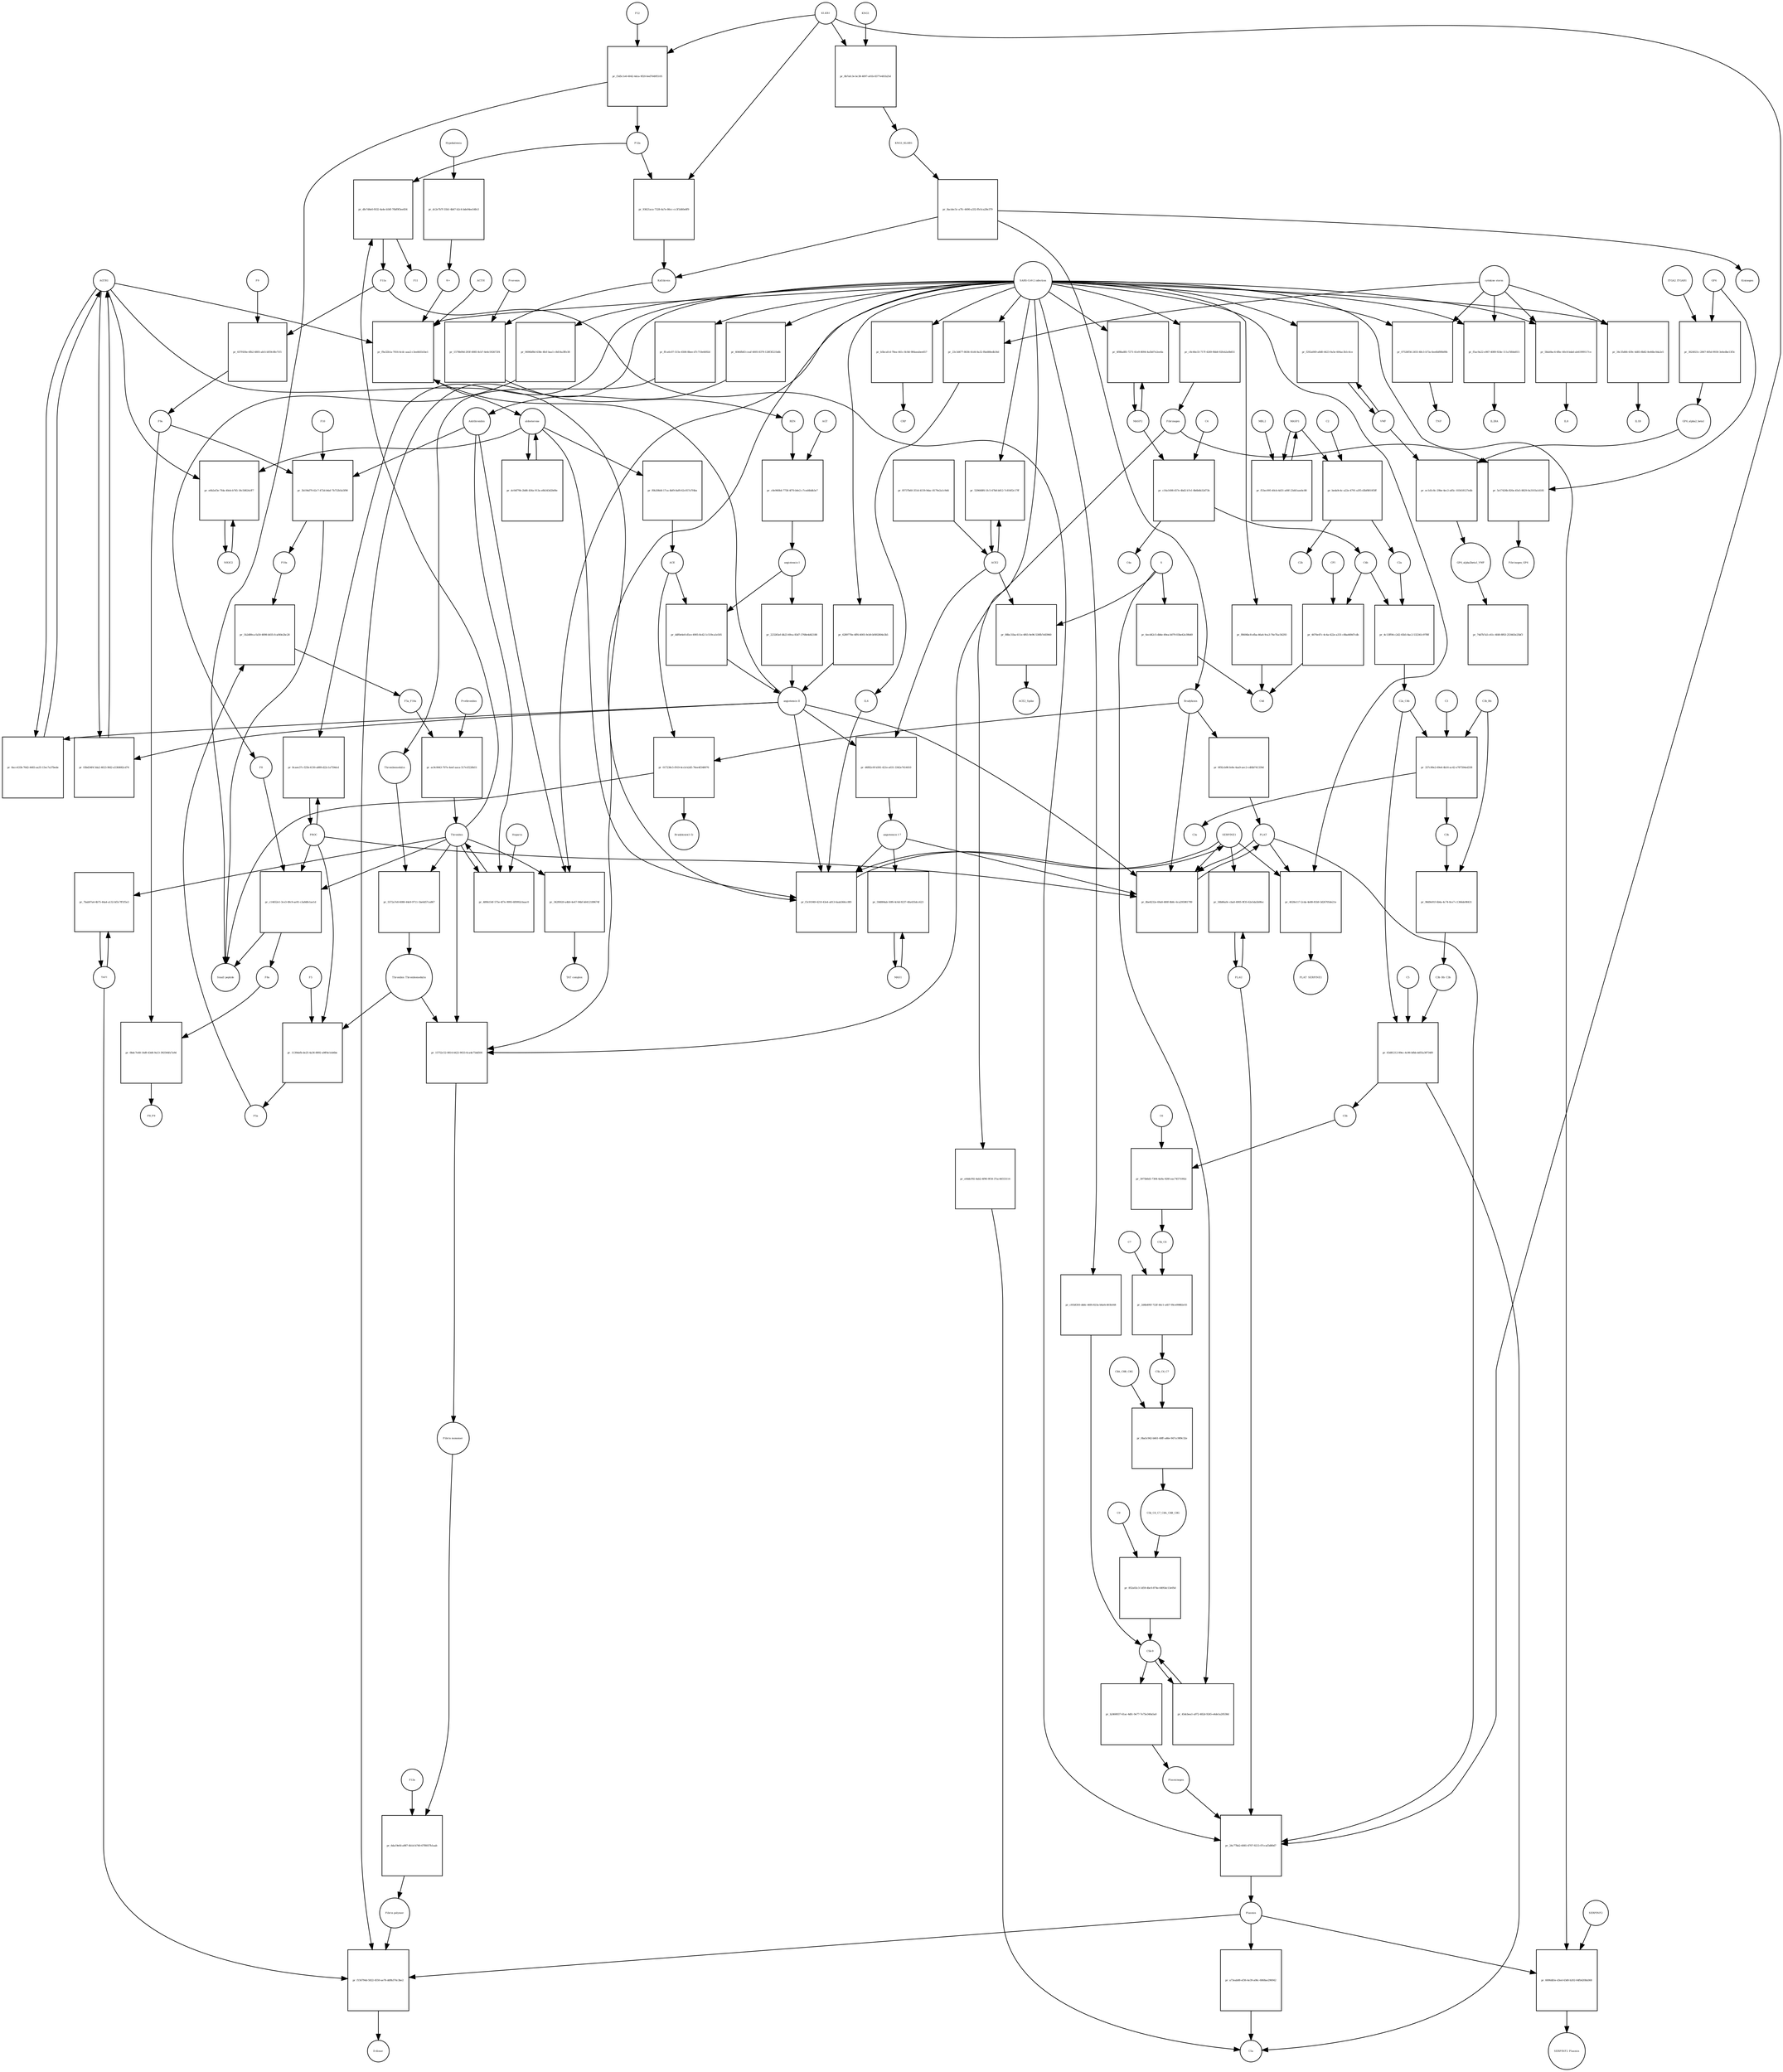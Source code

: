 strict digraph  {
F8 [annotation="urn_miriam_hgnc_3546|urn_miriam_taxonomy_9606", bipartite=0, cls=macromolecule, fontsize=4, label=F8, shape=circle];
"pr_c14652e1-3ce3-49c9-ae91-c3a8dfe1ae1d" [annotation="", bipartite=1, cls=process, fontsize=4, label="pr_c14652e1-3ce3-49c9-ae91-c3a8dfe1ae1d", shape=square];
"Small peptide" [annotation=urn_miriam_mesh_D010446, bipartite=0, cls=macromolecule, fontsize=4, label="Small peptide", shape=circle];
F8a [annotation="urn_miriam_hgnc.symbol_F8|urn_miriam_mesh_D015944|urn_miriam_taxonomy_9606", bipartite=0, cls=macromolecule, fontsize=4, label=F8a, shape=circle];
Thrombin [annotation="urn_miriam_hgnc_3535|urn_miriam_taxonomy_9606", bipartite=0, cls=macromolecule, fontsize=4, label=Thrombin, shape=circle];
PROC [annotation="urn_miriam_hgnc_9451|urn_miriam_taxonomy_9606", bipartite=0, cls=macromolecule, fontsize=4, label=PROC, shape=circle];
AGTR1 [annotation=urn_miriam_hgnc_336, bipartite=0, cls=macromolecule, fontsize=4, label=AGTR1, shape=circle];
"pr_8acc433b-70d2-4483-aa35-15ec7a37bede" [annotation="", bipartite=1, cls=process, fontsize=4, label="pr_8acc433b-70d2-4483-aa35-15ec7a37bede", shape=square];
"angiotensin II" [annotation="urn_miriam_obo.chebi_CHEBI%3A2718|urn_miriam_taxonomy_9606", bipartite=0, cls="simple chemical", fontsize=4, label="angiotensin II", shape=circle];
NR3C2 [annotation="", bipartite=0, cls=macromolecule, fontsize=4, label=NR3C2, shape=circle];
"pr_e6b2af3e-7fda-40eb-b745-18c50824cff7" [annotation="", bipartite=1, cls=process, fontsize=4, label="pr_e6b2af3e-7fda-40eb-b745-18c50824cff7", shape=square];
aldosterone [annotation="urn_miriam_obo.chebi_CHEBI%3A27584", bipartite=0, cls="simple chemical", fontsize=4, label=aldosterone, shape=circle];
"pr_dc04f79b-2b88-436a-913a-e8b343d2b08e" [annotation="", bipartite=1, cls=process, fontsize=4, label="pr_dc04f79b-2b88-436a-913a-e8b343d2b08e", shape=square];
SERPINE1 [annotation="", bipartite=0, cls=macromolecule, fontsize=4, label=SERPINE1, shape=circle];
"pr_f3c91949-4210-43e4-a813-6aab366cc8f0" [annotation="", bipartite=1, cls=process, fontsize=4, label="pr_f3c91949-4210-43e4-a813-6aab366cc8f0", shape=square];
"angiotensin I-7" [annotation="urn_miriam_obo.chebi_CHEBI%3A55438|urn_miriam_taxonomy_9606", bipartite=0, cls="simple chemical", fontsize=4, label="angiotensin I-7", shape=circle];
IL6 [annotation="urn_miriam_hgnc_6018|urn_miriam_taxonomy_9606", bipartite=0, cls=macromolecule, fontsize=4, label=IL6, shape=circle];
"pr_f9a32b1a-7016-4cdc-aaa2-c3ee8d1b1be1" [annotation="", bipartite=1, cls=process, fontsize=4, label="pr_f9a32b1a-7016-4cdc-aaa2-c3ee8d1b1be1", shape=square];
"SARS-CoV-2 infection" [annotation="urn_miriam_taxonomy_2697049|urn_miriam_mesh_D012327", bipartite=0, cls=phenotype, fontsize=4, label="SARS-CoV-2 infection", shape=circle];
"K+" [annotation="urn_miriam_obo.chebi_CHEBI%3A29103", bipartite=0, cls="simple chemical", fontsize=4, label="K+", shape=circle];
ACTH [annotation=urn_miriam_hgnc_9201, bipartite=0, cls="simple chemical", fontsize=4, label=ACTH, shape=circle];
"pr_6289770e-4ff6-4005-9cb9-bf492804e3b5" [annotation="", bipartite=1, cls=process, fontsize=4, label="pr_6289770e-4ff6-4005-9cb9-bf492804e3b5", shape=square];
Bradykinin [annotation="urn_miriam_obo.chebi_CHEBI%3A3165|urn_miriam_taxonomy_9606", bipartite=0, cls=macromolecule, fontsize=4, label=Bradykinin, shape=circle];
"pr_017238c5-f919-4ccb-b2d5-76ee4f348076" [annotation="", bipartite=1, cls=process, fontsize=4, label="pr_017238c5-f919-4ccb-b2d5-76ee4f348076", shape=square];
"Bradykinin(1-5)" [annotation="urn_miriam_mesh_C079000|urn_miriam_taxonomy_9606", bipartite=0, cls=macromolecule, fontsize=4, label="Bradykinin(1-5)", shape=circle];
ACE [annotation="urn_miriam_hgnc_2707|urn_miriam_taxonomy_9606", bipartite=0, cls=macromolecule, fontsize=4, label=ACE, shape=circle];
"pr_0f92cb98-fe8e-4aa9-aec2-cdfdb741339d" [annotation="", bipartite=1, cls=process, fontsize=4, label="pr_0f92cb98-fe8e-4aa9-aec2-cdfdb741339d", shape=square];
PLAT [annotation="urn_miriam_hgnc_9051|urn_miriam_taxonomy_9606", bipartite=0, cls=macromolecule, fontsize=4, label=PLAT, shape=circle];
"pr_03bd34f4-5da2-4023-9fd2-a53fd682cd74" [annotation="", bipartite=1, cls=process, fontsize=4, label="pr_03bd34f4-5da2-4023-9fd2-a53fd682cd74", shape=square];
MAS1 [annotation="", bipartite=0, cls=macromolecule, fontsize=4, label=MAS1, shape=circle];
"pr_59d884ab-50f6-4c6d-9237-40a435dcc623" [annotation="", bipartite=1, cls=process, fontsize=4, label="pr_59d884ab-50f6-4c6d-9237-40a435dcc623", shape=square];
Fibrinogen [annotation="urn_miriam_pubmed_19296670|urn_miriam_obo.go_GO%3A0005577|urn_miriam_hgnc_3661|urn_miriam_hgnc_3662|urn_miriam_hgnc_3694|urn_miriam_taxonomy_9606", bipartite=0, cls=complex, fontsize=4, label=Fibrinogen, shape=circle];
"pr_5e17426b-820a-45e5-8829-0a3103a1d181" [annotation="", bipartite=1, cls=process, fontsize=4, label="pr_5e17426b-820a-45e5-8829-0a3103a1d181", shape=square];
GP6 [annotation="urn_miriam_hgnc_HGNC%3A14388|urn_miriam_taxonomy_9606", bipartite=0, cls=macromolecule, fontsize=4, label=GP6, shape=circle];
Fibrinogen_GP6 [annotation="urn_miriam_pubmed_19296670|urn_miriam_obo.go_GO%3A0005577|urn_miriam_hgnc_HGNC%3A14388|urn_miriam_taxonomy_9606", bipartite=0, cls=complex, fontsize=4, label=Fibrinogen_GP6, shape=circle];
GP6_alpha2_beta1 [annotation="urn_miriam_pubmed_25051961|urn_miriam_taxonomy_10090|urn_miriam_hgnc_14338|urn_miriam_hgnc_6137|urn_miriam_hgnc_6153", bipartite=0, cls=complex, fontsize=4, label=GP6_alpha2_beta1, shape=circle];
"pr_ec1d1c8c-29be-4ec2-a85c-103418127edb" [annotation="", bipartite=1, cls=process, fontsize=4, label="pr_ec1d1c8c-29be-4ec2-a85c-103418127edb", shape=square];
VWF [annotation="urn_miriam_hgnc_12726|urn_miriam_taxonomy_9606", bipartite=0, cls=macromolecule, fontsize=4, label=VWF, shape=circle];
GP6_alpha2beta1_VWF [annotation="urn_miriam_pubmed_25051961|urn_miriam_taxonomy_10090|urn_miriam_hgnc_14338|urn_miriam_hgnc_6137|urn_miriam_hgnc_6153|urn_miriam_hgnc_12726", bipartite=0, cls=complex, fontsize=4, label=GP6_alpha2beta1_VWF, shape=circle];
"pr_3624021c-2847-405d-9930-3e6edbe13f3c" [annotation="", bipartite=1, cls=process, fontsize=4, label="pr_3624021c-2847-405d-9930-3e6edbe13f3c", shape=square];
ITGA2_ITGAB1 [annotation="urn_miriam_intact_EBI-16428357|urn_miriam_hgnc_6137|urn_miriam_hgnc_6153|urn_miriam_taxonomy_9606", bipartite=0, cls=complex, fontsize=4, label=ITGA2_ITGAB1, shape=circle];
"pr_74d7b7a5-c61c-4fd0-8f63-253463e25bf3" [annotation="", bipartite=1, cls="omitted process", fontsize=4, label="pr_74d7b7a5-c61c-4fd0-8f63-253463e25bf3", shape=square];
"Fibrin polymer" [annotation="urn_miriam_mesh_C465961|urn_miriam_taxonomy_9606", bipartite=0, cls=macromolecule, fontsize=4, label="Fibrin polymer", shape=circle];
"pr_f156794d-5822-4550-ae76-dd9b374c3be2" [annotation="", bipartite=1, cls=process, fontsize=4, label="pr_f156794d-5822-4550-ae76-dd9b374c3be2", shape=square];
"D-dimer" [annotation="urn_miriam_pubmed_19008457|urn_miriam_mesh_C036309|urn_miriam_taxonomy_9606", bipartite=0, cls=macromolecule, fontsize=4, label="D-dimer", shape=circle];
Plasmin [annotation="urn_miriam_hgnc.symbol_PLG|urn_miriam_mesh_D005341|urn_miriam_brenda_3.4.21.7|urn_miriam_taxonomy_9606", bipartite=0, cls=macromolecule, fontsize=4, label=Plasmin, shape=circle];
TAFI [annotation="urn_miriam_hgnc_1546|urn_miriam_taxonomy_9606", bipartite=0, cls=macromolecule, fontsize=4, label=TAFI, shape=circle];
"Fibrin monomer" [annotation="urn_miriam_mesh_C011468|urn_miriam_taxonomy_9606", bipartite=0, cls=macromolecule, fontsize=4, label="Fibrin monomer", shape=circle];
"pr_6da19efd-a987-4b1d-b740-67f8057b1aab" [annotation="", bipartite=1, cls=process, fontsize=4, label="pr_6da19efd-a987-4b1d-b740-67f8057b1aab", shape=square];
F13a [annotation="urn_miriam_hgnc.symbol_F13|urn_miriam_mesh_D026122|urn_miriam_brenda_2.3.2.13|urn_miriam_taxonomy_9606", bipartite=0, cls=macromolecule, fontsize=4, label=F13a, shape=circle];
"pr_07526f56-2455-48c3-b73a-6ee6bf89b09b" [annotation="", bipartite=1, cls=process, fontsize=4, label="pr_07526f56-2455-48c3-b73a-6ee6bf89b09b", shape=square];
TNF [annotation="urn_miriam_hgnc_11892|urn_miriam_taxonomy_9606", bipartite=0, cls=macromolecule, fontsize=4, label=TNF, shape=circle];
"cytokine storm" [annotation="urn_miriam_pubmed_2504360|urn_miriam_taxonomy_9606", bipartite=0, cls=phenotype, fontsize=4, label="cytokine storm", shape=circle];
"pr_a73eab88-ef36-4e39-a06c-6868ae296942" [annotation="", bipartite=1, cls=process, fontsize=4, label="pr_a73eab88-ef36-4e39-a06c-6868ae296942", shape=square];
C5a [annotation="urn_miriam_hgnc.symbol_C5|urn_miriam_mesh_D015936|urn_miriam_taxonomy_9606", bipartite=0, cls=macromolecule, fontsize=4, label=C5a, shape=circle];
"pr_b2460037-61ac-4dfc-9e77-7e75e340a5a0" [annotation="", bipartite=1, cls=process, fontsize=4, label="pr_b2460037-61ac-4dfc-9e77-7e75e340a5a0", shape=square];
Plasminogen [annotation="urn_miriam_hgnc_9071|urn_miriam_taxonomy_9606", bipartite=0, cls=macromolecule, fontsize=4, label=Plasminogen, shape=circle];
"C5b-9" [annotation="urn_miriam_obo.go_GO%3A0005579|urn_miriam_mesh_D015938|urn_miriam_mesh_D050776|urn_miriam_hgnc_1339|urn_miriam_hgnc_1346|urn_miriam_hgnc_1352|urn_miriam_hgnc_1353|urn_miriam_hgnc_1354|urn_miriam_hgnc_1358|urn_miriam_taxonomy_9606", bipartite=0, cls=complex, fontsize=4, label="C5b-9", shape=circle];
C2 [annotation="urn_miriam_hgnc_1248|urn_miriam_taxonomy_9606", bipartite=0, cls=macromolecule, fontsize=4, label=C2, shape=circle];
"pr_beda9c4c-a22e-4791-a3f5-d3bf8810f3ff" [annotation="", bipartite=1, cls=process, fontsize=4, label="pr_beda9c4c-a22e-4791-a3f5-d3bf8810f3ff", shape=square];
C2a [annotation="urn_miriam_hgnc.symbol_C2|urn_miriam_mesh_D050678|urn_miriam_taxonomy_9606", bipartite=0, cls=macromolecule, fontsize=4, label=C2a, shape=circle];
C2b [annotation="urn_miriam_hgnc.symbol_C2|urn_miriam_mesh_D050679|urn_miriam_taxonomy_9606", bipartite=0, cls=macromolecule, fontsize=4, label=C2b, shape=circle];
MASP1 [annotation="urn_miriam_hgnc_6901|urn_miriam_taxonomy_9606", bipartite=0, cls=macromolecule, fontsize=4, label=MASP1, shape=circle];
"pr_f5ac9a22-e967-4089-924e-111a7d0de815" [annotation="", bipartite=1, cls=process, fontsize=4, label="pr_f5ac9a22-e967-4089-924e-111a7d0de815", shape=square];
IL2RA [annotation="urn_miriam_hgnc_6008|urn_miriam_taxonomy_9606", bipartite=0, cls=macromolecule, fontsize=4, label=IL2RA, shape=circle];
"pr_58ab9ac4-6fbc-40c8-bda6-ab41999117ce" [annotation="", bipartite=1, cls=process, fontsize=4, label="pr_58ab9ac4-6fbc-40c8-bda6-ab41999117ce", shape=square];
IL8 [annotation="urn_miriam_hgnc_6025|urn_miriam_taxonomy_9606", bipartite=0, cls=macromolecule, fontsize=4, label=IL8, shape=circle];
"pr_e0ddcf92-4ab2-4f96-9f18-37ac44553114" [annotation="", bipartite=1, cls=process, fontsize=4, label="pr_e0ddcf92-4ab2-4f96-9f18-37ac44553114", shape=square];
"pr_23c3d477-8636-41d4-8a32-f8a688edb34d" [annotation="", bipartite=1, cls=process, fontsize=4, label="pr_23c3d477-8636-41d4-8a32-f8a688edb34d", shape=square];
"pr_34c35d66-439c-4d83-8b82-8e46bc0da2e5" [annotation="", bipartite=1, cls=process, fontsize=4, label="pr_34c35d66-439c-4d83-8b82-8e46bc0da2e5", shape=square];
IL1B [annotation="urn_miriam_hgnc_5992|urn_miriam_taxonomy_9606", bipartite=0, cls=macromolecule, fontsize=4, label=IL1B, shape=circle];
Prorenin [annotation="urn_miriam_hgnc_9958|urn_miriam_taxonomy_9606", bipartite=0, cls=macromolecule, fontsize=4, label=Prorenin, shape=circle];
"pr_1579b09d-293f-4985-8cb7-4e6c592672f4" [annotation="", bipartite=1, cls=process, fontsize=4, label="pr_1579b09d-293f-4985-8cb7-4e6c592672f4", shape=square];
REN [annotation="urn_miriam_hgnc.symbol_REN|urn_miriam_taxonomy_9606", bipartite=0, cls=macromolecule, fontsize=4, label=REN, shape=circle];
Kallikrein [annotation="urn_miriam_hgnc.symbol_KLKB1|urn_miriam_mesh_D020842|urn_miriam_brenda_3.4.21.34|urn_miriam_taxonomy_9606", bipartite=0, cls=macromolecule, fontsize=4, label=Kallikrein, shape=circle];
KLKB1 [annotation="urn_miriam_hgnc_6371|urn_miriam_taxonomy_9606", bipartite=0, cls=macromolecule, fontsize=4, label=KLKB1, shape=circle];
"pr_93621aca-7328-4a7e-86cc-cc3f1d60e8f9" [annotation="", bipartite=1, cls=process, fontsize=4, label="pr_93621aca-7328-4a7e-86cc-cc3f1d60e8f9", shape=square];
F12a [annotation="urn_miriam_hgnc.symbol_F12|urn_miriam_mesh_D015956|urn_miriam_brenda_3.4.21.38|urn_miriam_taxonomy_9606", bipartite=0, cls=macromolecule, fontsize=4, label=F12a, shape=circle];
"pr_ffca6c07-515e-4506-8bee-d7c710e6692d" [annotation="", bipartite=1, cls=process, fontsize=4, label="pr_ffca6c07-515e-4506-8bee-d7c710e6692d", shape=square];
Thrombomodulin [annotation="urn_miriam_hgnc_11784|urn_miriam_taxonomy_9606", bipartite=0, cls=macromolecule, fontsize=4, label=Thrombomodulin, shape=circle];
"pr_6696db5e-d3ed-43d0-b202-64fb420bb368" [annotation="", bipartite=1, cls=process, fontsize=4, label="pr_6696db5e-d3ed-43d0-b202-64fb420bb368", shape=square];
SERPINF2 [annotation="urn_miriam_hgnc_9075|urn_miriam_taxonomy_9606", bipartite=0, cls=macromolecule, fontsize=4, label=SERPINF2, shape=circle];
SERPINF2_Plasmin [annotation="urn_miriam_pubmed_2437112|urn_miriam_biogrid_314240|urn_miriam_hgnc_9075|urn_miriam_mesh_D005341|urn_miriam_taxonomy_9606", bipartite=0, cls=complex, fontsize=4, label=SERPINF2_Plasmin, shape=circle];
"pr_f8606bc8-efba-46a4-9ca3-76e7fac56293" [annotation="", bipartite=1, cls=process, fontsize=4, label="pr_f8606bc8-efba-46a4-9ca3-76e7fac56293", shape=square];
C4d [annotation="urn_miriam_hgnc.symbol_C4b|urn_miriam_mesh_C032261|urn_miriam_taxonomy_9606", bipartite=0, cls=macromolecule, fontsize=4, label=C4d, shape=circle];
"pr_c81bf203-dddc-46f4-823a-b6a0c403b168" [annotation="", bipartite=1, cls=process, fontsize=4, label="pr_c81bf203-dddc-46f4-823a-b6a0c403b168", shape=square];
"pr_8caee37c-f25b-4150-a889-d22c1a759dcd" [annotation="", bipartite=1, cls=process, fontsize=4, label="pr_8caee37c-f25b-4150-a889-d22c1a759dcd", shape=square];
"pr_f292a069-a8d0-4423-9a5e-604ac3b1c4ce" [annotation="", bipartite=1, cls=process, fontsize=4, label="pr_f292a069-a8d0-4423-9a5e-604ac3b1c4ce", shape=square];
"pr_b5bcafcd-78ea-441c-8c8d-984aeabee657" [annotation="", bipartite=1, cls=process, fontsize=4, label="pr_b5bcafcd-78ea-441c-8c8d-984aeabee657", shape=square];
CRP [annotation="urn_miriam_hgnc_2367|urn_miriam_taxonomy_9606", bipartite=0, cls=macromolecule, fontsize=4, label=CRP, shape=circle];
"pr_45dcbea1-a972-482d-9245-e4de1a20538d" [annotation="", bipartite=1, cls=process, fontsize=4, label="pr_45dcbea1-a972-482d-9245-e4de1a20538d", shape=square];
S [annotation="urn_miriam_uniprot_P0DTC2|urn_miriam_uniprot_P59594|urn_miriam_taxonomy_2697049", bipartite=0, cls=macromolecule, fontsize=4, label=S, shape=circle];
"pr_6ecd42c5-db6e-49ea-b079-03be42e39b49" [annotation="", bipartite=1, cls=process, fontsize=4, label="pr_6ecd42c5-db6e-49ea-b079-03be42e39b49", shape=square];
"pr_d6f82c0f-b581-421e-a031-3342e7414010" [annotation="", bipartite=1, cls=process, fontsize=4, label="pr_d6f82c0f-b581-421e-a031-3342e7414010", shape=square];
ACE2 [annotation="urn_miriam_hgnc_13557|urn_miriam_taxonomy_9606", bipartite=0, cls=macromolecule, fontsize=4, label=ACE2, shape=circle];
"pr_f0737b60-351d-4159-9dac-8179e2a1c9d4" [annotation="", bipartite=1, cls=process, fontsize=4, label="pr_f0737b60-351d-4159-9dac-8179e2a1c9d4", shape=square];
"pr_88bc31ba-611e-4f65-9e96-530fb7e83960" [annotation="", bipartite=1, cls=process, fontsize=4, label="pr_88bc31ba-611e-4f65-9e96-530fb7e83960", shape=square];
ACE2_Spike [annotation="urn_miriam_pdb_6CS2|urn_miriam_hgnc_13557|urn_miriam_uniprot_P0DTC2|urn_miriam_taxonomy_9606|urn_miriam_taxonomy_2697049", bipartite=0, cls=complex, fontsize=4, label=ACE2_Spike, shape=circle];
"pr_529668f6-1fc5-47b8-b812-7c816f2c17ff" [annotation="", bipartite=1, cls=process, fontsize=4, label="pr_529668f6-1fc5-47b8-b812-7c816f2c17ff", shape=square];
"pr_4046fb83-ceaf-4005-8379-128f3f221bdb" [annotation="", bipartite=1, cls=process, fontsize=4, label="pr_4046fb83-ceaf-4005-8379-128f3f221bdb", shape=square];
Antithrombin [annotation="urn_miriam_hgnc_775|urn_miriam_taxonomy_9606", bipartite=0, cls=macromolecule, fontsize=4, label=Antithrombin, shape=circle];
"pr_0696bf8d-438e-4fef-baa1-c8d14a3ffe38" [annotation="", bipartite=1, cls=process, fontsize=4, label="pr_0696bf8d-438e-4fef-baa1-c8d14a3ffe38", shape=square];
C4b [annotation="urn_miriam_hgnc_1324|urn_miriam_taxonomy_9606", bipartite=0, cls=macromolecule, fontsize=4, label=C4b, shape=circle];
"pr_4670e47c-4c4a-422e-a331-c8ba469d7cdb" [annotation="", bipartite=1, cls=process, fontsize=4, label="pr_4670e47c-4c4a-422e-a331-c8ba469d7cdb", shape=square];
CFI [annotation="urn_miriam_hgnc_2771|urn_miriam_taxonomy_9606", bipartite=0, cls=macromolecule, fontsize=4, label=CFI, shape=circle];
C3b [annotation="urn_miriam_hgnc.symbol_C3|urn_miriam_mesh_D003179|urn_miriam_taxonomy_9606", bipartite=0, cls=macromolecule, fontsize=4, label=C3b, shape=circle];
"pr_98d9e91f-6b4a-4c74-8ce7-c1366de98431" [annotation="", bipartite=1, cls=process, fontsize=4, label="pr_98d9e91f-6b4a-4c74-8ce7-c1366de98431", shape=square];
C3b_Bb [annotation="urn_miriam_pubmed_12440962|urn_miriam_brenda_3.4.21.47|urn_miriam_mesh_D051561|urn_miriam_mesh_D003179|urn_miriam_hgnc_1037|urn_miriam_taxonomy_9606", bipartite=0, cls=complex, fontsize=4, label=C3b_Bb, shape=circle];
C3b_Bb_C3b [annotation="urn_miriam_pubmed_12440962|urn_miriam_brenda_34.4.21.47|urn_miriam_mesh_D051566|urn_miriam_mesh_D003179|urn_miriam_hgnc_1037|urn_miriam_taxonomy_9606", bipartite=0, cls=complex, fontsize=4, label=C3b_Bb_C3b, shape=circle];
"pr_4c13ff04-c2d2-45b5-8ac2-532341c97f8f" [annotation="", bipartite=1, cls=process, fontsize=4, label="pr_4c13ff04-c2d2-45b5-8ac2-532341c97f8f", shape=square];
C2a_C4b [annotation="urn_miriam_mesh_D051574|urn_miriam_brenda_3.4.21.43|urn_miriam_mesh_D050678|urn_miriam_hgnc_1324|urn_miriam_taxonomy_9606", bipartite=0, cls=complex, fontsize=4, label=C2a_C4b, shape=circle];
C4 [annotation="urn_miriam_mesh_D00318|urn_miriam_taxonomy_9606", bipartite=0, cls=macromolecule, fontsize=4, label=C4, shape=circle];
"pr_c16a1498-457e-4bd2-b7e1-8b6b6b32d73b" [annotation="", bipartite=1, cls=process, fontsize=4, label="pr_c16a1498-457e-4bd2-b7e1-8b6b6b32d73b", shape=square];
C4a [annotation="urn_miriam_hgnc_1323|urn_miriam_taxonomy_9606", bipartite=0, cls=macromolecule, fontsize=4, label=C4a, shape=circle];
MASP2 [annotation="urn_miriam_hgnc_6902|urn_miriam_taxonomy_9606", bipartite=0, cls=macromolecule, fontsize=4, label=MASP2, shape=circle];
"pr_f53ec095-40cb-4d31-a00f-23d41aaebc88" [annotation="", bipartite=1, cls=process, fontsize=4, label="pr_f53ec095-40cb-4d31-a00f-23d41aaebc88", shape=square];
MBL2 [annotation="urn_miriam_hgnc_6902|urn_miriam_taxonomy_9606", bipartite=0, cls=macromolecule, fontsize=4, label=MBL2, shape=circle];
"pr_4f88ad85-7271-41e9-8094-4a5b07e2ee6a" [annotation="", bipartite=1, cls=process, fontsize=4, label="pr_4f88ad85-7271-41e9-8094-4a5b07e2ee6a", shape=square];
PLAU [annotation="urn_miriam_hgnc_9052|urn_miriam_taxonomy_9606", bipartite=0, cls=macromolecule, fontsize=4, label=PLAU, shape=circle];
"pr_58b86a9c-cba0-4905-9f35-62e5da5b9fec" [annotation="", bipartite=1, cls=process, fontsize=4, label="pr_58b86a9c-cba0-4905-9f35-62e5da5b9fec", shape=square];
C5b_C6_C7_C8A_C8B_C8G [annotation="urn_miriam_pubmed_28630159|urn_miriam_mesh_C042295|urn_miriam_mesh_D050776|urn_miriam_hgnc_1339|urn_miriam_hgnc_1352|urn_miriam_hgnc_1353|urn_miriam_hgnc_1354|urn_miriam_taxonomy_9606", bipartite=0, cls=complex, fontsize=4, label=C5b_C6_C7_C8A_C8B_C8G, shape=circle];
"pr_852a02c3-1d59-4bc0-874e-6495dc13e05d" [annotation="", bipartite=1, cls=process, fontsize=4, label="pr_852a02c3-1d59-4bc0-874e-6495dc13e05d", shape=square];
C9 [annotation="urn_miriam_hgnc_1358|urn_miriam_taxonomy_9606", bipartite=0, cls=macromolecule, fontsize=4, label=C9, shape=circle];
C5b_C6_C7 [annotation="urn_miriam_pubmed_28630159|urn_miriam_mesh_C037453|urn_miriam_mesh_D050776|urn_miriam_hgnc_1339|urn_miriam_hgnc_1346|urn_miriam_taxonomy_9606", bipartite=0, cls=complex, fontsize=4, label=C5b_C6_C7, shape=circle];
"pr_0ba5c942-b661-40ff-a46e-947cc989c32e" [annotation="", bipartite=1, cls=process, fontsize=4, label="pr_0ba5c942-b661-40ff-a46e-947cc989c32e", shape=square];
C8A_C8B_C8G [annotation="urn_miriam_mesh_D003185|urn_miriam_hgnc_1353|urn_miriam_hgnc_1352|urn_miriam_hgnc_1354|urn_miriam_taxonomy_9606", bipartite=0, cls=complex, fontsize=4, label=C8A_C8B_C8G, shape=circle];
C5b_C6 [annotation="urn_miriam_mesh_C050974|urn_miriam_mesh_D050776|urn_miriam_hgnc_1339|urn_miriam_taxonomy_9606", bipartite=0, cls=complex, fontsize=4, label=C5b_C6, shape=circle];
"pr_2d4b495f-722f-44c1-a457-f8ce09882e55" [annotation="", bipartite=1, cls=process, fontsize=4, label="pr_2d4b495f-722f-44c1-a457-f8ce09882e55", shape=square];
C7 [annotation="urn_miriam_hgnc_HGNC%3A1346|urn_miriam_taxonomy_9606", bipartite=0, cls=macromolecule, fontsize=4, label=C7, shape=circle];
C5b [annotation="urn_miriam_hgnc.symbol_C5|urn_miriam_mesh_D050776|urn_miriam_taxonomy_9606", bipartite=0, cls=macromolecule, fontsize=4, label=C5b, shape=circle];
"pr_3975b6d3-7304-4a9a-920f-eac74571092c" [annotation="", bipartite=1, cls=process, fontsize=4, label="pr_3975b6d3-7304-4a9a-920f-eac74571092c", shape=square];
C6 [annotation="urn_miriam_hgnc_1339|urn_miriam_taxonomy_9606", bipartite=0, cls=macromolecule, fontsize=4, label=C6, shape=circle];
C5 [annotation="urn_miriam_hgnc_1331|urn_miriam_taxonomy_9606", bipartite=0, cls=macromolecule, fontsize=4, label=C5, shape=circle];
"pr_63d81212-89ec-4c86-bfbb-dd55a38734f0" [annotation="", bipartite=1, cls=process, fontsize=4, label="pr_63d81212-89ec-4c86-bfbb-dd55a38734f0", shape=square];
C3 [annotation="urn_miriam_hgnc_1318|urn_miriam_taxonomy_9606", bipartite=0, cls=macromolecule, fontsize=4, label=C3, shape=circle];
"pr_337c90e2-69e4-4b16-ac42-e787594ed338" [annotation="", bipartite=1, cls=process, fontsize=4, label="pr_337c90e2-69e4-4b16-ac42-e787594ed338", shape=square];
C3a [annotation="urn_miriam_hgnc.symbol_C3|urn_miriam_mesh_D015926|urn_miriam_taxonomy_9606", bipartite=0, cls=macromolecule, fontsize=4, label=C3a, shape=circle];
"pr_5572a7e8-6080-44e9-9711-1be6d57ca867" [annotation="", bipartite=1, cls=process, fontsize=4, label="pr_5572a7e8-6080-44e9-9711-1be6d57ca867", shape=square];
Thrombin_Thrombomodulin [annotation="urn_miriam_pubmed_6282863|urn_miriam_taxonomy_9986|urn_miriam_biogrid_283352|urn_miriam_mesh_D013917|urn_miriam_hgnc_11784", bipartite=0, cls=complex, fontsize=4, label=Thrombin_Thrombomodulin, shape=circle];
"pr_15752c52-0814-4422-9033-6ca4e75dd500" [annotation="", bipartite=1, cls=process, fontsize=4, label="pr_15752c52-0814-4422-9033-6ca4e75dd500", shape=square];
KNG1_KLKB1 [annotation="urn_miriam_pubmed_17598838|urn_miriam_intact_EBI-10087151|urn_miriam_hgnc_6371|urn_miriam_hgnc_6383|urn_miriam_taxonomy_9606", bipartite=0, cls=complex, fontsize=4, label=KNG1_KLKB1, shape=circle];
"pr_8acdec5c-a7fc-4490-a332-ffe5ca28e379" [annotation="", bipartite=1, cls=process, fontsize=4, label="pr_8acdec5c-a7fc-4490-a332-ffe5ca28e379", shape=square];
Kininogen [annotation="urn_miriam_hgnc.symbol_KNG1|urn_miriam_mesh_D019679|urn_miriam_taxonomy_9606", bipartite=0, cls=macromolecule, fontsize=4, label=Kininogen, shape=circle];
"pr_c8c46e33-717f-4269-9bb8-92feb2a0b651" [annotation="", bipartite=1, cls=process, fontsize=4, label="pr_c8c46e33-717f-4269-9bb8-92feb2a0b651", shape=square];
"angiotensin I" [annotation="urn_miriam_obo.chebi_CHEBI%3A2718|urn_miriam_taxonomy_9606", bipartite=0, cls="simple chemical", fontsize=4, label="angiotensin I", shape=circle];
"pr_223265ef-db23-49ca-83d7-3768e4d42188" [annotation="", bipartite=1, cls=process, fontsize=4, label="pr_223265ef-db23-49ca-83d7-3768e4d42188", shape=square];
"pr_4028e117-2cda-4e88-81b9-3d26705de21e" [annotation="", bipartite=1, cls=process, fontsize=4, label="pr_4028e117-2cda-4e88-81b9-3d26705de21e", shape=square];
PLAT_SERPINE1 [annotation="urn_miriam_pubmed_22449964|urn_miriam_intact_EBI-7800882|urn_miriam_hgnc_9051|urn_miriam_hgnc_8593|urn_miriam_taxonomy_9606", bipartite=0, cls=complex, fontsize=4, label=PLAT_SERPINE1, shape=circle];
"pr_7bab97a4-4b75-44a4-a132-bf3c7ff1f5e3" [annotation="", bipartite=1, cls=process, fontsize=4, label="pr_7bab97a4-4b75-44a4-a132-bf3c7ff1f5e3", shape=square];
"pr_8be8232e-69a8-480f-8b8c-6ca295981799" [annotation="", bipartite=1, cls=process, fontsize=4, label="pr_8be8232e-69a8-480f-8b8c-6ca295981799", shape=square];
"pr_342f0020-a4b0-4e47-94bf-b6412189674f" [annotation="", bipartite=1, cls=process, fontsize=4, label="pr_342f0020-a4b0-4e47-94bf-b6412189674f", shape=square];
"TAT complex" [annotation="urn_miriam_pubmed_22930518|urn_miriam_mesh_C046193|urn_miriam_mesh_D013917|urn_miriam_hgnc_775|urn_miriam_taxonomy_9606", bipartite=0, cls=complex, fontsize=4, label="TAT complex", shape=circle];
"pr_24c77bb2-6081-4707-9213-07ccaf3d80d7" [annotation="", bipartite=1, cls=process, fontsize=4, label="pr_24c77bb2-6081-4707-9213-07ccaf3d80d7", shape=square];
F11a [annotation="urn_miriam_hgnc.symbol_F11|urn_miriam_mesh_D015945|urn_miriam_brenda_3.4.21.27|urn_miriam_taxonomy_9606", bipartite=0, cls=macromolecule, fontsize=4, label=F11a, shape=circle];
"pr_489b154f-575e-4f7e-9995-6f0992cbaac0" [annotation="", bipartite=1, cls=process, fontsize=4, label="pr_489b154f-575e-4f7e-9995-6f0992cbaac0", shape=square];
Heparin [annotation="urn_miriam_pubmed_708377|urn_miriam_obo.chebi_CHEBI%3A28304|urn_miriam_taxonomy_9606", bipartite=0, cls="simple chemical", fontsize=4, label=Heparin, shape=circle];
Prothrombin [annotation="urn_miriam_hgnc_3535|urn_miriam_taxonomy_9606", bipartite=0, cls=macromolecule, fontsize=4, label=Prothrombin, shape=circle];
"pr_ac9c0643-707e-4eef-aaca-517e1f226b51" [annotation="", bipartite=1, cls=process, fontsize=4, label="pr_ac9c0643-707e-4eef-aaca-517e1f226b51", shape=square];
F5a_F10a [annotation="urn_miriam_pubmed_2303476|urn_miriam_mesh_C022475|urn_miriam_mesh_D15943|urn_miriam_mesh_D015951|urn_miriam_taxonomy_9606", bipartite=0, cls=complex, fontsize=4, label=F5a_F10a, shape=circle];
F10a [annotation="urn_miriam_hgnc.symbol_F10|urn_miriam_mesh_D015951|urn_miriam_brenda_3.4.21.6|urn_miriam_taxonomy_9606", bipartite=0, cls=macromolecule, fontsize=4, label=F10a, shape=circle];
"pr_1b2d89ca-fa50-4898-b035-fcaf40e2bc28" [annotation="", bipartite=1, cls=process, fontsize=4, label="pr_1b2d89ca-fa50-4898-b035-fcaf40e2bc28", shape=square];
F5a [annotation="urn_miriam_hgnc.symbol_F5|urn_miriam_mesh_D015943|urn_miriam_taxonomy_9606", bipartite=0, cls=macromolecule, fontsize=4, label=F5a, shape=circle];
F5 [annotation="urn_miriam_hgnc_3541|urn_miriam_taxonomy_9606", bipartite=0, cls=macromolecule, fontsize=4, label=F5, shape=circle];
"pr_1139defb-de25-4a36-8892-a9ff4e1eb6be" [annotation="", bipartite=1, cls=process, fontsize=4, label="pr_1139defb-de25-4a36-8892-a9ff4e1eb6be", shape=square];
F9a [annotation="urn_miriam_hgnc.symbol_F9|urn_miriam_mesh_D015949|urn_miriam_taxonomy_9606", bipartite=0, cls=macromolecule, fontsize=4, label=F9a, shape=circle];
"pr_0bdc7e48-14d9-43d6-9a13-392564fa7a9d" [annotation="", bipartite=1, cls=process, fontsize=4, label="pr_0bdc7e48-14d9-43d6-9a13-392564fa7a9d", shape=square];
F8_F9 [annotation="urn_miriam_pubmed_22471307|urn_miriam_hgnc_3546|urn_miriam_hgnc_35531|urn_miriam_intact_EBI-11621595|urn_miriam_taxonomy_9606", bipartite=0, cls=complex, fontsize=4, label=F8_F9, shape=circle];
F9 [annotation="urn_miriam_hgnc_35531|urn_miriam_taxonomy_9606", bipartite=0, cls=macromolecule, fontsize=4, label=F9, shape=circle];
"pr_657f436e-6fb2-4805-afe5-bf59c8fe71f1" [annotation="", bipartite=1, cls=process, fontsize=4, label="pr_657f436e-6fb2-4805-afe5-bf59c8fe71f1", shape=square];
"pr_8b7afc3e-bc38-4097-a01b-8377e481b25d" [annotation="", bipartite=1, cls=process, fontsize=4, label="pr_8b7afc3e-bc38-4097-a01b-8377e481b25d", shape=square];
KNG1 [annotation="urn_miriam_hgnc.symbol_6383|urn_miriam_taxonomy_9606", bipartite=0, cls=macromolecule, fontsize=4, label=KNG1, shape=circle];
"pr_dfe7d6e0-f632-4a4e-b56f-70bf9f3ee834" [annotation="", bipartite=1, cls=process, fontsize=4, label="pr_dfe7d6e0-f632-4a4e-b56f-70bf9f3ee834", shape=square];
F11 [annotation="urn_miriam_hgnc_3529|urn_miriam_taxonomy_9606", bipartite=0, cls=macromolecule, fontsize=4, label=F11, shape=circle];
F12 [annotation="urn_miriam_hgnc_3530|urn_miriam_taxonomy_9606", bipartite=0, cls=macromolecule, fontsize=4, label=F12, shape=circle];
"pr_f3d5c1e6-6042-4dca-9f20-6ed7649f5105" [annotation="", bipartite=1, cls=process, fontsize=4, label="pr_f3d5c1e6-6042-4dca-9f20-6ed7649f5105", shape=square];
"pr_ddf0e4e0-d5ce-4905-8cd2-1c519ca1e505" [annotation="", bipartite=1, cls=process, fontsize=4, label="pr_ddf0e4e0-d5ce-4905-8cd2-1c519ca1e505", shape=square];
F10 [annotation="urn_miriam_hgnc_3528|urn_miriam_taxonomy_9606", bipartite=0, cls=macromolecule, fontsize=4, label=F10, shape=circle];
"pr_3b194d79-42c7-472d-b6af-7b732b5a5f98" [annotation="", bipartite=1, cls=process, fontsize=4, label="pr_3b194d79-42c7-472d-b6af-7b732b5a5f98", shape=square];
AGT [annotation="urn_miriam_hgnc_333|urn_miriam_taxonomy_9606", bipartite=0, cls=macromolecule, fontsize=4, label=AGT, shape=circle];
"pr_c8e960b4-7758-4f70-b0e2-c7ced4bdb3e7" [annotation="", bipartite=1, cls=process, fontsize=4, label="pr_c8e960b4-7758-4f70-b0e2-c7ced4bdb3e7", shape=square];
"pr_f0b208d4-17ca-4bf9-8af8-62c057a7f4ba" [annotation="", bipartite=1, cls=process, fontsize=4, label="pr_f0b208d4-17ca-4bf9-8af8-62c057a7f4ba", shape=square];
"pr_dc2e7b7f-55b1-4b67-b2c4-bde04ee54fe3" [annotation="", bipartite=1, cls=process, fontsize=4, label="pr_dc2e7b7f-55b1-4b67-b2c4-bde04ee54fe3", shape=square];
Hypokalemia [annotation="urn_miriam_mesh_D007008|urn_miriam_taxonomy_9606", bipartite=0, cls=phenotype, fontsize=4, label=Hypokalemia, shape=circle];
F8 -> "pr_c14652e1-3ce3-49c9-ae91-c3a8dfe1ae1d"  [annotation="", interaction_type=consumption];
"pr_c14652e1-3ce3-49c9-ae91-c3a8dfe1ae1d" -> "Small peptide"  [annotation="", interaction_type=production];
"pr_c14652e1-3ce3-49c9-ae91-c3a8dfe1ae1d" -> F8a  [annotation="", interaction_type=production];
F8a -> "pr_0bdc7e48-14d9-43d6-9a13-392564fa7a9d"  [annotation="", interaction_type=consumption];
Thrombin -> "pr_c14652e1-3ce3-49c9-ae91-c3a8dfe1ae1d"  [annotation="urn_miriam_pubmed_15746105|urn_miriam_taxonomy_9606", interaction_type=catalysis];
Thrombin -> "pr_5572a7e8-6080-44e9-9711-1be6d57ca867"  [annotation="", interaction_type=consumption];
Thrombin -> "pr_15752c52-0814-4422-9033-6ca4e75dd500"  [annotation="urn_miriam_pubmed_6282863|urn_miriam_pubmed_28228446|urn_miriam_pubmed_2117226|urn_miriam_taxonomy_9606", interaction_type=catalysis];
Thrombin -> "pr_7bab97a4-4b75-44a4-a132-bf3c7ff1f5e3"  [annotation="urn_miriam_pubmed_23809134|urn_miriam_taxonomy_9823", interaction_type=catalysis];
Thrombin -> "pr_342f0020-a4b0-4e47-94bf-b6412189674f"  [annotation="", interaction_type=consumption];
Thrombin -> "pr_489b154f-575e-4f7e-9995-6f0992cbaac0"  [annotation="", interaction_type=consumption];
Thrombin -> "pr_dfe7d6e0-f632-4a4e-b56f-70bf9f3ee834"  [annotation="urn_miriam_pubmed_21304106|urn_miriam_pubmed_8631976|urn_miriam_taxonomy_9606", interaction_type=catalysis];
PROC -> "pr_c14652e1-3ce3-49c9-ae91-c3a8dfe1ae1d"  [annotation="urn_miriam_pubmed_15746105|urn_miriam_taxonomy_9606", interaction_type=inhibition];
PROC -> "pr_8caee37c-f25b-4150-a889-d22c1a759dcd"  [annotation="", interaction_type=consumption];
PROC -> "pr_8be8232e-69a8-480f-8b8c-6ca295981799"  [annotation="urn_miriam_pubmed_10373228|urn_miriam_pubmed_3124286|urn_miriam_taxonomy_9606|urn_miriam_pubmed_12091055|urn_miriam_pubmed_3096399", interaction_type=inhibition];
PROC -> "pr_1139defb-de25-4a36-8892-a9ff4e1eb6be"  [annotation="urn_miriam_pubmed_6282863|urn_miriam_pubmed_6572921|urn_miriam_pubmed_2322551|urn_miriam_taxonomy_9606", interaction_type=inhibition];
AGTR1 -> "pr_8acc433b-70d2-4483-aa35-15ec7a37bede"  [annotation="", interaction_type=consumption];
AGTR1 -> "pr_e6b2af3e-7fda-40eb-b745-18c50824cff7"  [annotation="urn_miriam_pubmed_21349712|urn_miriam_taxonomy_10116|urn_miriam_pubmed_7045029|urn_miriam_taxonomy_10090", interaction_type=catalysis];
AGTR1 -> "pr_f3c91949-4210-43e4-a813-6aab366cc8f0"  [annotation="urn_miriam_pubmed_2091055|urn_miriam_taxonomy_9606|urn_miriam_pubmed_8034668|urn_miriam_pubmed_20591974|urn_miriam_pubmed_11983698", interaction_type=catalysis];
AGTR1 -> "pr_f9a32b1a-7016-4cdc-aaa2-c3ee8d1b1be1"  [annotation="urn_miriam_pubmed_8404594|urn_miriam_taxonomy_9606|urn_miriam_pubmed_173529|urn_miriam_taxonomy_9615|urn_miriam_pubmed_32565254", interaction_type=catalysis];
AGTR1 -> "pr_03bd34f4-5da2-4023-9fd2-a53fd682cd74"  [annotation="", interaction_type=consumption];
"pr_8acc433b-70d2-4483-aa35-15ec7a37bede" -> AGTR1  [annotation="", interaction_type=production];
"angiotensin II" -> "pr_8acc433b-70d2-4483-aa35-15ec7a37bede"  [annotation="", interaction_type=stimulation];
"angiotensin II" -> "pr_f3c91949-4210-43e4-a813-6aab366cc8f0"  [annotation="urn_miriam_pubmed_2091055|urn_miriam_taxonomy_9606|urn_miriam_pubmed_8034668|urn_miriam_pubmed_20591974|urn_miriam_pubmed_11983698", interaction_type=catalysis];
"angiotensin II" -> "pr_f9a32b1a-7016-4cdc-aaa2-c3ee8d1b1be1"  [annotation="urn_miriam_pubmed_8404594|urn_miriam_taxonomy_9606|urn_miriam_pubmed_173529|urn_miriam_taxonomy_9615|urn_miriam_pubmed_32565254", interaction_type=catalysis];
"angiotensin II" -> "pr_03bd34f4-5da2-4023-9fd2-a53fd682cd74"  [annotation="urn_miriam_pubmed_8158359|urn_miriam_taxonomy_9606", interaction_type=stimulation];
"angiotensin II" -> "pr_d6f82c0f-b581-421e-a031-3342e7414010"  [annotation="", interaction_type=consumption];
"angiotensin II" -> "pr_8be8232e-69a8-480f-8b8c-6ca295981799"  [annotation="urn_miriam_pubmed_10373228|urn_miriam_pubmed_3124286|urn_miriam_taxonomy_9606|urn_miriam_pubmed_12091055|urn_miriam_pubmed_3096399", interaction_type=catalysis];
NR3C2 -> "pr_e6b2af3e-7fda-40eb-b745-18c50824cff7"  [annotation="", interaction_type=consumption];
"pr_e6b2af3e-7fda-40eb-b745-18c50824cff7" -> NR3C2  [annotation="", interaction_type=production];
aldosterone -> "pr_e6b2af3e-7fda-40eb-b745-18c50824cff7"  [annotation="urn_miriam_pubmed_21349712|urn_miriam_taxonomy_10116|urn_miriam_pubmed_7045029|urn_miriam_taxonomy_10090", interaction_type=stimulation];
aldosterone -> "pr_dc04f79b-2b88-436a-913a-e8b343d2b08e"  [annotation="", interaction_type=consumption];
aldosterone -> "pr_f3c91949-4210-43e4-a813-6aab366cc8f0"  [annotation="urn_miriam_pubmed_2091055|urn_miriam_taxonomy_9606|urn_miriam_pubmed_8034668|urn_miriam_pubmed_20591974|urn_miriam_pubmed_11983698", interaction_type=catalysis];
aldosterone -> "pr_f0b208d4-17ca-4bf9-8af8-62c057a7f4ba"  [annotation="urn_miriam_pubmed_5932931|urn_miriam_taxonomy_10116", interaction_type=catalysis];
"pr_dc04f79b-2b88-436a-913a-e8b343d2b08e" -> aldosterone  [annotation="", interaction_type=production];
SERPINE1 -> "pr_f3c91949-4210-43e4-a813-6aab366cc8f0"  [annotation="", interaction_type=consumption];
SERPINE1 -> "pr_58b86a9c-cba0-4905-9f35-62e5da5b9fec"  [annotation="urn_miriam_pubmed_21199867|urn_miriam_taxonomy_9606", interaction_type=inhibition];
SERPINE1 -> "pr_4028e117-2cda-4e88-81b9-3d26705de21e"  [annotation="", interaction_type=consumption];
SERPINE1 -> "pr_8be8232e-69a8-480f-8b8c-6ca295981799"  [annotation="urn_miriam_pubmed_10373228|urn_miriam_pubmed_3124286|urn_miriam_taxonomy_9606|urn_miriam_pubmed_12091055|urn_miriam_pubmed_3096399", interaction_type=inhibition];
"pr_f3c91949-4210-43e4-a813-6aab366cc8f0" -> SERPINE1  [annotation="", interaction_type=production];
"angiotensin I-7" -> "pr_f3c91949-4210-43e4-a813-6aab366cc8f0"  [annotation="urn_miriam_pubmed_2091055|urn_miriam_taxonomy_9606|urn_miriam_pubmed_8034668|urn_miriam_pubmed_20591974|urn_miriam_pubmed_11983698", interaction_type=inhibition];
"angiotensin I-7" -> "pr_59d884ab-50f6-4c6d-9237-40a435dcc623"  [annotation="urn_miriam_pubmed_18026570|urn_miriam_taxonomy_10090", interaction_type=stimulation];
"angiotensin I-7" -> "pr_8be8232e-69a8-480f-8b8c-6ca295981799"  [annotation="urn_miriam_pubmed_10373228|urn_miriam_pubmed_3124286|urn_miriam_taxonomy_9606|urn_miriam_pubmed_12091055|urn_miriam_pubmed_3096399", interaction_type=inhibition];
IL6 -> "pr_f3c91949-4210-43e4-a813-6aab366cc8f0"  [annotation="urn_miriam_pubmed_2091055|urn_miriam_taxonomy_9606|urn_miriam_pubmed_8034668|urn_miriam_pubmed_20591974|urn_miriam_pubmed_11983698", interaction_type=catalysis];
"pr_f9a32b1a-7016-4cdc-aaa2-c3ee8d1b1be1" -> aldosterone  [annotation="", interaction_type=production];
"SARS-CoV-2 infection" -> "pr_f9a32b1a-7016-4cdc-aaa2-c3ee8d1b1be1"  [annotation="urn_miriam_pubmed_8404594|urn_miriam_taxonomy_9606|urn_miriam_pubmed_173529|urn_miriam_taxonomy_9615|urn_miriam_pubmed_32565254", interaction_type="necessary stimulation"];
"SARS-CoV-2 infection" -> "pr_6289770e-4ff6-4005-9cb9-bf492804e3b5"  [annotation="urn_miriam_pubmed_32048163|urn_miriam_taxonomy_9606", interaction_type=catalysis];
"SARS-CoV-2 infection" -> "pr_f156794d-5822-4550-ae76-dd9b374c3be2"  [annotation="urn_miriam_pubmed_29096812|urn_miriam_pubmed_10574983|urn_miriam_pubmed_32172226|urn_miriam_taxonomy_9606", interaction_type="necessary stimulation"];
"SARS-CoV-2 infection" -> "pr_07526f56-2455-48c3-b73a-6ee6bf89b09b"  [annotation="urn_miriam_pubmed_32504360|urn_miriam_taxonomy_9606", interaction_type=stimulation];
"SARS-CoV-2 infection" -> "pr_f5ac9a22-e967-4089-924e-111a7d0de815"  [annotation="urn_miriam_pubmed_32286245|urn_miriam_taxonomy_9606", interaction_type=stimulation];
"SARS-CoV-2 infection" -> "pr_58ab9ac4-6fbc-40c8-bda6-ab41999117ce"  [annotation="urn_miriam_pubmed_32286245|urn_miriam_taxonomy_9606", interaction_type=stimulation];
"SARS-CoV-2 infection" -> "pr_e0ddcf92-4ab2-4f96-9f18-37ac44553114"  [annotation="urn_miriam_pmc_PMC7260598|urn_miriam_taxonomy_9606", interaction_type="necessary stimulation"];
"SARS-CoV-2 infection" -> "pr_23c3d477-8636-41d4-8a32-f8a688edb34d"  [annotation="urn_miriam_pubmed_32286245|urn_miriam_taxonomy_9606", interaction_type=stimulation];
"SARS-CoV-2 infection" -> "pr_34c35d66-439c-4d83-8b82-8e46bc0da2e5"  [annotation="urn_miriam_pubmed_32359396|urn_miriam_taxonomy_9606", interaction_type=stimulation];
"SARS-CoV-2 infection" -> "pr_ffca6c07-515e-4506-8bee-d7c710e6692d"  [annotation="urn_miriam_doi_10.1101%2F2020.04.25.20077842|urn_miriam_taxonomy_9606", interaction_type="necessary stimulation"];
"SARS-CoV-2 infection" -> "pr_6696db5e-d3ed-43d0-b202-64fb420bb368"  [annotation="urn_miriam_pubmed_2437112|urn_miriam_doi_10.1101%2F2020.04.25.20077842|urn_miriam_taxonomy_9606", interaction_type=stimulation];
"SARS-CoV-2 infection" -> "pr_f8606bc8-efba-46a4-9ca3-76e7fac56293"  [annotation="urn_miriam_pubmed_32299776|urn_miriam_taxonomy_9606", interaction_type=stimulation];
"SARS-CoV-2 infection" -> "pr_c81bf203-dddc-46f4-823a-b6a0c403b168"  [annotation="urn_miriam_pmc_PMC7260598|urn_miriam_taxonomy_9606", interaction_type="necessary stimulation"];
"SARS-CoV-2 infection" -> "pr_8caee37c-f25b-4150-a889-d22c1a759dcd"  [annotation="urn_miriam_pubmed_32302438|urn_miriam_taxonomy_9606", interaction_type="necessary stimulation"];
"SARS-CoV-2 infection" -> "pr_f292a069-a8d0-4423-9a5e-604ac3b1c4ce"  [annotation="urn_miriam_pubmed_32367170|urn_miriam_taxonomy_9606", interaction_type="necessary stimulation"];
"SARS-CoV-2 infection" -> "pr_b5bcafcd-78ea-441c-8c8d-984aeabee657"  [annotation="urn_miriam_pubmed_32171076|urn_miriam_taxonomy_9606", interaction_type="necessary stimulation"];
"SARS-CoV-2 infection" -> "pr_529668f6-1fc5-47b8-b812-7c816f2c17ff"  [annotation="urn_miriam_pubmed_16008552|urn_miriam_taxonomy_9606", interaction_type=inhibition];
"SARS-CoV-2 infection" -> "pr_4046fb83-ceaf-4005-8379-128f3f221bdb"  [annotation="urn_miriam_pubmed_32302438|urn_miriam_taxonomy_9606", interaction_type=inhibition];
"SARS-CoV-2 infection" -> "pr_0696bf8d-438e-4fef-baa1-c8d14a3ffe38"  [annotation="urn_miriam_pubmed_32367170|urn_miriam_taxonomy_9606", interaction_type="necessary stimulation"];
"SARS-CoV-2 infection" -> "pr_4f88ad85-7271-41e9-8094-4a5b07e2ee6a"  [annotation="urn_miriam_pubmed_11290788|urn_miriam_pubmed_32299776|urn_miriam_taxonomy_9606", interaction_type=stimulation];
"SARS-CoV-2 infection" -> "pr_15752c52-0814-4422-9033-6ca4e75dd500"  [annotation="urn_miriam_pubmed_6282863|urn_miriam_pubmed_28228446|urn_miriam_pubmed_2117226|urn_miriam_taxonomy_9606", interaction_type="necessary stimulation"];
"SARS-CoV-2 infection" -> "pr_c8c46e33-717f-4269-9bb8-92feb2a0b651"  [annotation="urn_miriam_pubmed_32172226|urn_miriam_taxonomy_9606", interaction_type="necessary stimulation"];
"SARS-CoV-2 infection" -> "pr_4028e117-2cda-4e88-81b9-3d26705de21e"  [annotation="urn_miriam_pubmed_22449964|urn_miriam_doi_10.1101%2F2020.04.25.20077842|urn_miriam_taxonomy_9606", interaction_type="necessary stimulation"];
"SARS-CoV-2 infection" -> "pr_342f0020-a4b0-4e47-94bf-b6412189674f"  [annotation="urn_miriam_pubmed_8136018|urn_miriam_doi_10.1101%2F2020.04.25.20077842|urn_miriam_taxonomy_9606", interaction_type="necessary stimulation"];
"K+" -> "pr_f9a32b1a-7016-4cdc-aaa2-c3ee8d1b1be1"  [annotation="urn_miriam_pubmed_8404594|urn_miriam_taxonomy_9606|urn_miriam_pubmed_173529|urn_miriam_taxonomy_9615|urn_miriam_pubmed_32565254", interaction_type=catalysis];
ACTH -> "pr_f9a32b1a-7016-4cdc-aaa2-c3ee8d1b1be1"  [annotation="urn_miriam_pubmed_8404594|urn_miriam_taxonomy_9606|urn_miriam_pubmed_173529|urn_miriam_taxonomy_9615|urn_miriam_pubmed_32565254", interaction_type=catalysis];
"pr_6289770e-4ff6-4005-9cb9-bf492804e3b5" -> "angiotensin II"  [annotation="", interaction_type=production];
Bradykinin -> "pr_017238c5-f919-4ccb-b2d5-76ee4f348076"  [annotation="", interaction_type=consumption];
Bradykinin -> "pr_0f92cb98-fe8e-4aa9-aec2-cdfdb741339d"  [annotation="urn_miriam_pubmed_9066005|urn_miriam_taxonomy_9606", interaction_type=stimulation];
Bradykinin -> "pr_8be8232e-69a8-480f-8b8c-6ca295981799"  [annotation="urn_miriam_pubmed_10373228|urn_miriam_pubmed_3124286|urn_miriam_taxonomy_9606|urn_miriam_pubmed_12091055|urn_miriam_pubmed_3096399", interaction_type=catalysis];
"pr_017238c5-f919-4ccb-b2d5-76ee4f348076" -> "Bradykinin(1-5)"  [annotation="", interaction_type=production];
"pr_017238c5-f919-4ccb-b2d5-76ee4f348076" -> "Small peptide"  [annotation="", interaction_type=production];
ACE -> "pr_017238c5-f919-4ccb-b2d5-76ee4f348076"  [annotation="urn_miriam_taxonomy_9606|urn_miriam_pubmed_10969042", interaction_type=catalysis];
ACE -> "pr_ddf0e4e0-d5ce-4905-8cd2-1c519ca1e505"  [annotation="urn_miriam_taxonomy_9606|urn_miriam_pubmed_190881|urn_miriam_pubmed_10969042", interaction_type=catalysis];
"pr_0f92cb98-fe8e-4aa9-aec2-cdfdb741339d" -> PLAT  [annotation="", interaction_type=production];
PLAT -> "pr_4028e117-2cda-4e88-81b9-3d26705de21e"  [annotation="", interaction_type=consumption];
PLAT -> "pr_8be8232e-69a8-480f-8b8c-6ca295981799"  [annotation="", interaction_type=consumption];
PLAT -> "pr_24c77bb2-6081-4707-9213-07ccaf3d80d7"  [annotation="urn_miriam_pubmed_89876|urn_miriam_taxonomy_9606|urn_miriam_pubmed_3850647|urn_miriam_pubmed_2966802|urn_miriam_pubmed_6539333", interaction_type=catalysis];
"pr_03bd34f4-5da2-4023-9fd2-a53fd682cd74" -> AGTR1  [annotation="", interaction_type=production];
MAS1 -> "pr_59d884ab-50f6-4c6d-9237-40a435dcc623"  [annotation="", interaction_type=consumption];
"pr_59d884ab-50f6-4c6d-9237-40a435dcc623" -> MAS1  [annotation="", interaction_type=production];
Fibrinogen -> "pr_5e17426b-820a-45e5-8829-0a3103a1d181"  [annotation="", interaction_type=consumption];
Fibrinogen -> "pr_15752c52-0814-4422-9033-6ca4e75dd500"  [annotation="", interaction_type=consumption];
"pr_5e17426b-820a-45e5-8829-0a3103a1d181" -> Fibrinogen_GP6  [annotation="", interaction_type=production];
GP6 -> "pr_5e17426b-820a-45e5-8829-0a3103a1d181"  [annotation="", interaction_type=consumption];
GP6 -> "pr_3624021c-2847-405d-9930-3e6edbe13f3c"  [annotation="", interaction_type=consumption];
GP6_alpha2_beta1 -> "pr_ec1d1c8c-29be-4ec2-a85c-103418127edb"  [annotation="", interaction_type=consumption];
"pr_ec1d1c8c-29be-4ec2-a85c-103418127edb" -> GP6_alpha2beta1_VWF  [annotation="", interaction_type=production];
VWF -> "pr_ec1d1c8c-29be-4ec2-a85c-103418127edb"  [annotation="", interaction_type=consumption];
VWF -> "pr_f292a069-a8d0-4423-9a5e-604ac3b1c4ce"  [annotation="", interaction_type=consumption];
GP6_alpha2beta1_VWF -> "pr_74d7b7a5-c61c-4fd0-8f63-253463e25bf3"  [annotation="", interaction_type=consumption];
"pr_3624021c-2847-405d-9930-3e6edbe13f3c" -> GP6_alpha2_beta1  [annotation="", interaction_type=production];
ITGA2_ITGAB1 -> "pr_3624021c-2847-405d-9930-3e6edbe13f3c"  [annotation="", interaction_type=consumption];
"Fibrin polymer" -> "pr_f156794d-5822-4550-ae76-dd9b374c3be2"  [annotation="", interaction_type=consumption];
"pr_f156794d-5822-4550-ae76-dd9b374c3be2" -> "D-dimer"  [annotation="", interaction_type=production];
Plasmin -> "pr_f156794d-5822-4550-ae76-dd9b374c3be2"  [annotation="urn_miriam_pubmed_29096812|urn_miriam_pubmed_10574983|urn_miriam_pubmed_32172226|urn_miriam_taxonomy_9606", interaction_type=catalysis];
Plasmin -> "pr_a73eab88-ef36-4e39-a06c-6868ae296942"  [annotation="urn_miriam_pubmed_27077125|urn_miriam_taxonomy_10090", interaction_type="necessary stimulation"];
Plasmin -> "pr_6696db5e-d3ed-43d0-b202-64fb420bb368"  [annotation="", interaction_type=consumption];
TAFI -> "pr_f156794d-5822-4550-ae76-dd9b374c3be2"  [annotation="urn_miriam_pubmed_29096812|urn_miriam_pubmed_10574983|urn_miriam_pubmed_32172226|urn_miriam_taxonomy_9606", interaction_type=catalysis];
TAFI -> "pr_7bab97a4-4b75-44a4-a132-bf3c7ff1f5e3"  [annotation="", interaction_type=consumption];
"Fibrin monomer" -> "pr_6da19efd-a987-4b1d-b740-67f8057b1aab"  [annotation="", interaction_type=consumption];
"pr_6da19efd-a987-4b1d-b740-67f8057b1aab" -> "Fibrin polymer"  [annotation="", interaction_type=production];
F13a -> "pr_6da19efd-a987-4b1d-b740-67f8057b1aab"  [annotation="urn_miriam_pubmed_29096812|urn_miriam_pubmed_7577232|urn_miriam_taxonomy_9606", interaction_type=catalysis];
"pr_07526f56-2455-48c3-b73a-6ee6bf89b09b" -> TNF  [annotation="", interaction_type=production];
"cytokine storm" -> "pr_07526f56-2455-48c3-b73a-6ee6bf89b09b"  [annotation="urn_miriam_pubmed_32504360|urn_miriam_taxonomy_9606", interaction_type=stimulation];
"cytokine storm" -> "pr_f5ac9a22-e967-4089-924e-111a7d0de815"  [annotation="urn_miriam_pubmed_32286245|urn_miriam_taxonomy_9606", interaction_type=stimulation];
"cytokine storm" -> "pr_58ab9ac4-6fbc-40c8-bda6-ab41999117ce"  [annotation="urn_miriam_pubmed_32286245|urn_miriam_taxonomy_9606", interaction_type=stimulation];
"cytokine storm" -> "pr_23c3d477-8636-41d4-8a32-f8a688edb34d"  [annotation="urn_miriam_pubmed_32286245|urn_miriam_taxonomy_9606", interaction_type=stimulation];
"cytokine storm" -> "pr_34c35d66-439c-4d83-8b82-8e46bc0da2e5"  [annotation="urn_miriam_pubmed_32359396|urn_miriam_taxonomy_9606", interaction_type=stimulation];
"pr_a73eab88-ef36-4e39-a06c-6868ae296942" -> C5a  [annotation="", interaction_type=production];
"pr_b2460037-61ac-4dfc-9e77-7e75e340a5a0" -> Plasminogen  [annotation="", interaction_type=production];
Plasminogen -> "pr_24c77bb2-6081-4707-9213-07ccaf3d80d7"  [annotation="", interaction_type=consumption];
"C5b-9" -> "pr_b2460037-61ac-4dfc-9e77-7e75e340a5a0"  [annotation="urn_miriam_pubmed_9012652|urn_miriam_taxonomy_9606", interaction_type=stimulation];
"C5b-9" -> "pr_45dcbea1-a972-482d-9245-e4de1a20538d"  [annotation="", interaction_type=consumption];
C2 -> "pr_beda9c4c-a22e-4791-a3f5-d3bf8810f3ff"  [annotation="", interaction_type=consumption];
"pr_beda9c4c-a22e-4791-a3f5-d3bf8810f3ff" -> C2a  [annotation="", interaction_type=production];
"pr_beda9c4c-a22e-4791-a3f5-d3bf8810f3ff" -> C2b  [annotation="", interaction_type=production];
C2a -> "pr_4c13ff04-c2d2-45b5-8ac2-532341c97f8f"  [annotation="", interaction_type=consumption];
MASP1 -> "pr_beda9c4c-a22e-4791-a3f5-d3bf8810f3ff"  [annotation="urn_miriam_pubmed_10946292|urn_miriam_taxonomy_9606", interaction_type=catalysis];
MASP1 -> "pr_f53ec095-40cb-4d31-a00f-23d41aaebc88"  [annotation="", interaction_type=consumption];
"pr_f5ac9a22-e967-4089-924e-111a7d0de815" -> IL2RA  [annotation="", interaction_type=production];
"pr_58ab9ac4-6fbc-40c8-bda6-ab41999117ce" -> IL8  [annotation="", interaction_type=production];
"pr_e0ddcf92-4ab2-4f96-9f18-37ac44553114" -> C5a  [annotation="", interaction_type=production];
"pr_23c3d477-8636-41d4-8a32-f8a688edb34d" -> IL6  [annotation="", interaction_type=production];
"pr_34c35d66-439c-4d83-8b82-8e46bc0da2e5" -> IL1B  [annotation="", interaction_type=production];
Prorenin -> "pr_1579b09d-293f-4985-8cb7-4e6c592672f4"  [annotation="", interaction_type=consumption];
"pr_1579b09d-293f-4985-8cb7-4e6c592672f4" -> REN  [annotation="", interaction_type=production];
REN -> "pr_c8e960b4-7758-4f70-b0e2-c7ced4bdb3e7"  [annotation="urn_miriam_pubmed_10585461|urn_miriam_pubmed_30934934|urn_miriam_pubmed_6172448|urn_miriam_taxonomy_9606", interaction_type=catalysis];
Kallikrein -> "pr_1579b09d-293f-4985-8cb7-4e6c592672f4"  [annotation="urn_miriam_pubmed_692685|urn_miriam_taxonomy_9606", interaction_type=catalysis];
KLKB1 -> "pr_93621aca-7328-4a7e-86cc-cc3f1d60e8f9"  [annotation="", interaction_type=consumption];
KLKB1 -> "pr_24c77bb2-6081-4707-9213-07ccaf3d80d7"  [annotation="urn_miriam_pubmed_89876|urn_miriam_taxonomy_9606|urn_miriam_pubmed_3850647|urn_miriam_pubmed_2966802|urn_miriam_pubmed_6539333", interaction_type=catalysis];
KLKB1 -> "pr_8b7afc3e-bc38-4097-a01b-8377e481b25d"  [annotation="", interaction_type=consumption];
KLKB1 -> "pr_f3d5c1e6-6042-4dca-9f20-6ed7649f5105"  [annotation="urn_miriam_pubmed_7391081|urn_miriam_taxonomy_9606|urn_miriam_pubmed_864009", interaction_type=catalysis];
"pr_93621aca-7328-4a7e-86cc-cc3f1d60e8f9" -> Kallikrein  [annotation="", interaction_type=production];
F12a -> "pr_93621aca-7328-4a7e-86cc-cc3f1d60e8f9"  [annotation="urn_miriam_pubmed_21304106|urn_miriam_taxonomy_9606", interaction_type=catalysis];
F12a -> "pr_dfe7d6e0-f632-4a4e-b56f-70bf9f3ee834"  [annotation="", interaction_type=consumption];
"pr_ffca6c07-515e-4506-8bee-d7c710e6692d" -> Thrombomodulin  [annotation="", interaction_type=production];
Thrombomodulin -> "pr_5572a7e8-6080-44e9-9711-1be6d57ca867"  [annotation="", interaction_type=consumption];
"pr_6696db5e-d3ed-43d0-b202-64fb420bb368" -> SERPINF2_Plasmin  [annotation="", interaction_type=production];
SERPINF2 -> "pr_6696db5e-d3ed-43d0-b202-64fb420bb368"  [annotation="", interaction_type=consumption];
"pr_f8606bc8-efba-46a4-9ca3-76e7fac56293" -> C4d  [annotation="", interaction_type=production];
"pr_c81bf203-dddc-46f4-823a-b6a0c403b168" -> "C5b-9"  [annotation="", interaction_type=production];
"pr_8caee37c-f25b-4150-a889-d22c1a759dcd" -> PROC  [annotation="", interaction_type=production];
"pr_f292a069-a8d0-4423-9a5e-604ac3b1c4ce" -> VWF  [annotation="", interaction_type=production];
"pr_b5bcafcd-78ea-441c-8c8d-984aeabee657" -> CRP  [annotation="", interaction_type=production];
"pr_45dcbea1-a972-482d-9245-e4de1a20538d" -> "C5b-9"  [annotation="", interaction_type=production];
S -> "pr_45dcbea1-a972-482d-9245-e4de1a20538d"  [annotation="", interaction_type=consumption];
S -> "pr_6ecd42c5-db6e-49ea-b079-03be42e39b49"  [annotation="", interaction_type=consumption];
S -> "pr_88bc31ba-611e-4f65-9e96-530fb7e83960"  [annotation="", interaction_type=consumption];
"pr_6ecd42c5-db6e-49ea-b079-03be42e39b49" -> C4d  [annotation="", interaction_type=production];
"pr_d6f82c0f-b581-421e-a031-3342e7414010" -> "angiotensin I-7"  [annotation="", interaction_type=production];
ACE2 -> "pr_d6f82c0f-b581-421e-a031-3342e7414010"  [annotation="urn_miriam_pubmed_23392115|urn_miriam_taxonomy_10090", interaction_type=catalysis];
ACE2 -> "pr_88bc31ba-611e-4f65-9e96-530fb7e83960"  [annotation="", interaction_type=consumption];
ACE2 -> "pr_529668f6-1fc5-47b8-b812-7c816f2c17ff"  [annotation="", interaction_type=consumption];
"pr_f0737b60-351d-4159-9dac-8179e2a1c9d4" -> ACE2  [annotation="", interaction_type=production];
"pr_88bc31ba-611e-4f65-9e96-530fb7e83960" -> ACE2_Spike  [annotation="", interaction_type=production];
"pr_529668f6-1fc5-47b8-b812-7c816f2c17ff" -> ACE2  [annotation="", interaction_type=production];
"pr_4046fb83-ceaf-4005-8379-128f3f221bdb" -> Antithrombin  [annotation="", interaction_type=production];
Antithrombin -> "pr_342f0020-a4b0-4e47-94bf-b6412189674f"  [annotation="", interaction_type=consumption];
Antithrombin -> "pr_489b154f-575e-4f7e-9995-6f0992cbaac0"  [annotation="urn_miriam_pubmed_579490|urn_miriam_taxonomy_9606", interaction_type=inhibition];
Antithrombin -> "pr_3b194d79-42c7-472d-b6af-7b732b5a5f98"  [annotation="urn_miriam_pubmed_11551226|urn_miriam_pubmed_15853774|urn_miriam_taxonomy_9606", interaction_type=inhibition];
"pr_0696bf8d-438e-4fef-baa1-c8d14a3ffe38" -> F8  [annotation="", interaction_type=production];
C4b -> "pr_4670e47c-4c4a-422e-a331-c8ba469d7cdb"  [annotation="", interaction_type=consumption];
C4b -> "pr_4c13ff04-c2d2-45b5-8ac2-532341c97f8f"  [annotation="", interaction_type=consumption];
"pr_4670e47c-4c4a-422e-a331-c8ba469d7cdb" -> C4d  [annotation="", interaction_type=production];
CFI -> "pr_4670e47c-4c4a-422e-a331-c8ba469d7cdb"  [annotation="urn_miriam_pubmed_19362461|urn_miriam_taxonomy_9606", interaction_type=catalysis];
C3b -> "pr_98d9e91f-6b4a-4c74-8ce7-c1366de98431"  [annotation="", interaction_type=consumption];
"pr_98d9e91f-6b4a-4c74-8ce7-c1366de98431" -> C3b_Bb_C3b  [annotation="", interaction_type=production];
C3b_Bb -> "pr_98d9e91f-6b4a-4c74-8ce7-c1366de98431"  [annotation="", interaction_type=consumption];
C3b_Bb -> "pr_337c90e2-69e4-4b16-ac42-e787594ed338"  [annotation="urn_miriam_pubmed_427127|urn_miriam_taxonomy_9606|urn_miriam_pubmed_17395591", interaction_type=catalysis];
C3b_Bb_C3b -> "pr_63d81212-89ec-4c86-bfbb-dd55a38734f0"  [annotation="urn_miriam_pubmed_30083158|urn_miriam_taxonomy_9606|urn_miriam_pubmed_12878586", interaction_type=catalysis];
"pr_4c13ff04-c2d2-45b5-8ac2-532341c97f8f" -> C2a_C4b  [annotation="", interaction_type=production];
C2a_C4b -> "pr_63d81212-89ec-4c86-bfbb-dd55a38734f0"  [annotation="urn_miriam_pubmed_30083158|urn_miriam_taxonomy_9606|urn_miriam_pubmed_12878586", interaction_type=catalysis];
C2a_C4b -> "pr_337c90e2-69e4-4b16-ac42-e787594ed338"  [annotation="urn_miriam_pubmed_427127|urn_miriam_taxonomy_9606|urn_miriam_pubmed_17395591", interaction_type=catalysis];
C4 -> "pr_c16a1498-457e-4bd2-b7e1-8b6b6b32d73b"  [annotation="", interaction_type=consumption];
"pr_c16a1498-457e-4bd2-b7e1-8b6b6b32d73b" -> C4b  [annotation="", interaction_type=production];
"pr_c16a1498-457e-4bd2-b7e1-8b6b6b32d73b" -> C4a  [annotation="", interaction_type=production];
MASP2 -> "pr_c16a1498-457e-4bd2-b7e1-8b6b6b32d73b"  [annotation="urn_miriam_pubmed_21664989|urn_miriam_taxonomy_9606", interaction_type=catalysis];
MASP2 -> "pr_4f88ad85-7271-41e9-8094-4a5b07e2ee6a"  [annotation="", interaction_type=consumption];
"pr_f53ec095-40cb-4d31-a00f-23d41aaebc88" -> MASP1  [annotation="", interaction_type=production];
MBL2 -> "pr_f53ec095-40cb-4d31-a00f-23d41aaebc88"  [annotation="urn_miriam_pubmed_11290788|urn_miriam_taxonomy_9606", interaction_type=stimulation];
"pr_4f88ad85-7271-41e9-8094-4a5b07e2ee6a" -> MASP2  [annotation="", interaction_type=production];
PLAU -> "pr_58b86a9c-cba0-4905-9f35-62e5da5b9fec"  [annotation="", interaction_type=consumption];
PLAU -> "pr_24c77bb2-6081-4707-9213-07ccaf3d80d7"  [annotation="urn_miriam_pubmed_89876|urn_miriam_taxonomy_9606|urn_miriam_pubmed_3850647|urn_miriam_pubmed_2966802|urn_miriam_pubmed_6539333", interaction_type=catalysis];
"pr_58b86a9c-cba0-4905-9f35-62e5da5b9fec" -> PLAU  [annotation="", interaction_type=production];
C5b_C6_C7_C8A_C8B_C8G -> "pr_852a02c3-1d59-4bc0-874e-6495dc13e05d"  [annotation="", interaction_type=consumption];
"pr_852a02c3-1d59-4bc0-874e-6495dc13e05d" -> "C5b-9"  [annotation="", interaction_type=production];
C9 -> "pr_852a02c3-1d59-4bc0-874e-6495dc13e05d"  [annotation="", interaction_type=consumption];
C5b_C6_C7 -> "pr_0ba5c942-b661-40ff-a46e-947cc989c32e"  [annotation="", interaction_type=consumption];
"pr_0ba5c942-b661-40ff-a46e-947cc989c32e" -> C5b_C6_C7_C8A_C8B_C8G  [annotation="", interaction_type=production];
C8A_C8B_C8G -> "pr_0ba5c942-b661-40ff-a46e-947cc989c32e"  [annotation="", interaction_type=consumption];
C5b_C6 -> "pr_2d4b495f-722f-44c1-a457-f8ce09882e55"  [annotation="", interaction_type=consumption];
"pr_2d4b495f-722f-44c1-a457-f8ce09882e55" -> C5b_C6_C7  [annotation="", interaction_type=production];
C7 -> "pr_2d4b495f-722f-44c1-a457-f8ce09882e55"  [annotation="", interaction_type=consumption];
C5b -> "pr_3975b6d3-7304-4a9a-920f-eac74571092c"  [annotation="", interaction_type=consumption];
"pr_3975b6d3-7304-4a9a-920f-eac74571092c" -> C5b_C6  [annotation="", interaction_type=production];
C6 -> "pr_3975b6d3-7304-4a9a-920f-eac74571092c"  [annotation="", interaction_type=consumption];
C5 -> "pr_63d81212-89ec-4c86-bfbb-dd55a38734f0"  [annotation="", interaction_type=consumption];
"pr_63d81212-89ec-4c86-bfbb-dd55a38734f0" -> C5b  [annotation="", interaction_type=production];
"pr_63d81212-89ec-4c86-bfbb-dd55a38734f0" -> C5a  [annotation="", interaction_type=production];
C3 -> "pr_337c90e2-69e4-4b16-ac42-e787594ed338"  [annotation="", interaction_type=consumption];
"pr_337c90e2-69e4-4b16-ac42-e787594ed338" -> C3a  [annotation="", interaction_type=production];
"pr_337c90e2-69e4-4b16-ac42-e787594ed338" -> C3b  [annotation="", interaction_type=production];
"pr_5572a7e8-6080-44e9-9711-1be6d57ca867" -> Thrombin_Thrombomodulin  [annotation="", interaction_type=production];
Thrombin_Thrombomodulin -> "pr_15752c52-0814-4422-9033-6ca4e75dd500"  [annotation="urn_miriam_pubmed_6282863|urn_miriam_pubmed_28228446|urn_miriam_pubmed_2117226|urn_miriam_taxonomy_9606", interaction_type=inhibition];
Thrombin_Thrombomodulin -> "pr_1139defb-de25-4a36-8892-a9ff4e1eb6be"  [annotation="urn_miriam_pubmed_6282863|urn_miriam_pubmed_6572921|urn_miriam_pubmed_2322551|urn_miriam_taxonomy_9606", interaction_type=inhibition];
"pr_15752c52-0814-4422-9033-6ca4e75dd500" -> "Fibrin monomer"  [annotation="", interaction_type=production];
KNG1_KLKB1 -> "pr_8acdec5c-a7fc-4490-a332-ffe5ca28e379"  [annotation="urn_miriam_pubmed_6768384|urn_miriam_pubmed_4627469|urn_miriam_taxonomy_9606", interaction_type=catalysis];
"pr_8acdec5c-a7fc-4490-a332-ffe5ca28e379" -> Kininogen  [annotation="", interaction_type=production];
"pr_8acdec5c-a7fc-4490-a332-ffe5ca28e379" -> Bradykinin  [annotation="", interaction_type=production];
"pr_8acdec5c-a7fc-4490-a332-ffe5ca28e379" -> Kallikrein  [annotation="", interaction_type=production];
"pr_c8c46e33-717f-4269-9bb8-92feb2a0b651" -> Fibrinogen  [annotation="", interaction_type=production];
"angiotensin I" -> "pr_223265ef-db23-49ca-83d7-3768e4d42188"  [annotation="", interaction_type=consumption];
"angiotensin I" -> "pr_ddf0e4e0-d5ce-4905-8cd2-1c519ca1e505"  [annotation="", interaction_type=consumption];
"pr_223265ef-db23-49ca-83d7-3768e4d42188" -> "angiotensin II"  [annotation="", interaction_type=production];
"pr_4028e117-2cda-4e88-81b9-3d26705de21e" -> PLAT_SERPINE1  [annotation="", interaction_type=production];
"pr_7bab97a4-4b75-44a4-a132-bf3c7ff1f5e3" -> TAFI  [annotation="", interaction_type=production];
"pr_8be8232e-69a8-480f-8b8c-6ca295981799" -> PLAT  [annotation="", interaction_type=production];
"pr_342f0020-a4b0-4e47-94bf-b6412189674f" -> "TAT complex"  [annotation="", interaction_type=production];
"pr_24c77bb2-6081-4707-9213-07ccaf3d80d7" -> Plasmin  [annotation="", interaction_type=production];
F11a -> "pr_24c77bb2-6081-4707-9213-07ccaf3d80d7"  [annotation="urn_miriam_pubmed_89876|urn_miriam_taxonomy_9606|urn_miriam_pubmed_3850647|urn_miriam_pubmed_2966802|urn_miriam_pubmed_6539333", interaction_type=catalysis];
F11a -> "pr_657f436e-6fb2-4805-afe5-bf59c8fe71f1"  [annotation="urn_miriam_pubmed_9100000|urn_miriam_taxonomy_9606", interaction_type=catalysis];
"pr_489b154f-575e-4f7e-9995-6f0992cbaac0" -> Thrombin  [annotation="", interaction_type=production];
Heparin -> "pr_489b154f-575e-4f7e-9995-6f0992cbaac0"  [annotation="urn_miriam_pubmed_579490|urn_miriam_taxonomy_9606", interaction_type=catalysis];
Prothrombin -> "pr_ac9c0643-707e-4eef-aaca-517e1f226b51"  [annotation="", interaction_type=consumption];
"pr_ac9c0643-707e-4eef-aaca-517e1f226b51" -> Thrombin  [annotation="", interaction_type=production];
F5a_F10a -> "pr_ac9c0643-707e-4eef-aaca-517e1f226b51"  [annotation="urn_miriam_pubmed_4430674|urn_miriam_pubmed_3818642|urn_miriam_taxonomy_9606", interaction_type=catalysis];
F10a -> "pr_1b2d89ca-fa50-4898-b035-fcaf40e2bc28"  [annotation="", interaction_type=consumption];
"pr_1b2d89ca-fa50-4898-b035-fcaf40e2bc28" -> F5a_F10a  [annotation="", interaction_type=production];
F5a -> "pr_1b2d89ca-fa50-4898-b035-fcaf40e2bc28"  [annotation="", interaction_type=consumption];
F5 -> "pr_1139defb-de25-4a36-8892-a9ff4e1eb6be"  [annotation="", interaction_type=consumption];
"pr_1139defb-de25-4a36-8892-a9ff4e1eb6be" -> F5a  [annotation="", interaction_type=production];
F9a -> "pr_0bdc7e48-14d9-43d6-9a13-392564fa7a9d"  [annotation="", interaction_type=consumption];
F9a -> "pr_3b194d79-42c7-472d-b6af-7b732b5a5f98"  [annotation="urn_miriam_pubmed_11551226|urn_miriam_pubmed_15853774|urn_miriam_taxonomy_9606", interaction_type=catalysis];
"pr_0bdc7e48-14d9-43d6-9a13-392564fa7a9d" -> F8_F9  [annotation="", interaction_type=production];
F9 -> "pr_657f436e-6fb2-4805-afe5-bf59c8fe71f1"  [annotation="", interaction_type=consumption];
"pr_657f436e-6fb2-4805-afe5-bf59c8fe71f1" -> F9a  [annotation="", interaction_type=production];
"pr_8b7afc3e-bc38-4097-a01b-8377e481b25d" -> KNG1_KLKB1  [annotation="", interaction_type=production];
KNG1 -> "pr_8b7afc3e-bc38-4097-a01b-8377e481b25d"  [annotation="", interaction_type=consumption];
"pr_dfe7d6e0-f632-4a4e-b56f-70bf9f3ee834" -> F11  [annotation="", interaction_type=production];
"pr_dfe7d6e0-f632-4a4e-b56f-70bf9f3ee834" -> F11a  [annotation="", interaction_type=production];
F12 -> "pr_f3d5c1e6-6042-4dca-9f20-6ed7649f5105"  [annotation="", interaction_type=consumption];
"pr_f3d5c1e6-6042-4dca-9f20-6ed7649f5105" -> F12a  [annotation="", interaction_type=production];
"pr_f3d5c1e6-6042-4dca-9f20-6ed7649f5105" -> "Small peptide"  [annotation="", interaction_type=production];
"pr_ddf0e4e0-d5ce-4905-8cd2-1c519ca1e505" -> "angiotensin II"  [annotation="", interaction_type=production];
F10 -> "pr_3b194d79-42c7-472d-b6af-7b732b5a5f98"  [annotation="", interaction_type=consumption];
"pr_3b194d79-42c7-472d-b6af-7b732b5a5f98" -> F10a  [annotation="", interaction_type=production];
"pr_3b194d79-42c7-472d-b6af-7b732b5a5f98" -> "Small peptide"  [annotation="", interaction_type=production];
AGT -> "pr_c8e960b4-7758-4f70-b0e2-c7ced4bdb3e7"  [annotation="", interaction_type=consumption];
"pr_c8e960b4-7758-4f70-b0e2-c7ced4bdb3e7" -> "angiotensin I"  [annotation="", interaction_type=production];
"pr_f0b208d4-17ca-4bf9-8af8-62c057a7f4ba" -> ACE  [annotation="", interaction_type=production];
"pr_dc2e7b7f-55b1-4b67-b2c4-bde04ee54fe3" -> "K+"  [annotation="", interaction_type=production];
Hypokalemia -> "pr_dc2e7b7f-55b1-4b67-b2c4-bde04ee54fe3"  [annotation="urn_miriam_pubmed_32525548|urn_miriam_taxonomy_9606", interaction_type=inhibition];
}

